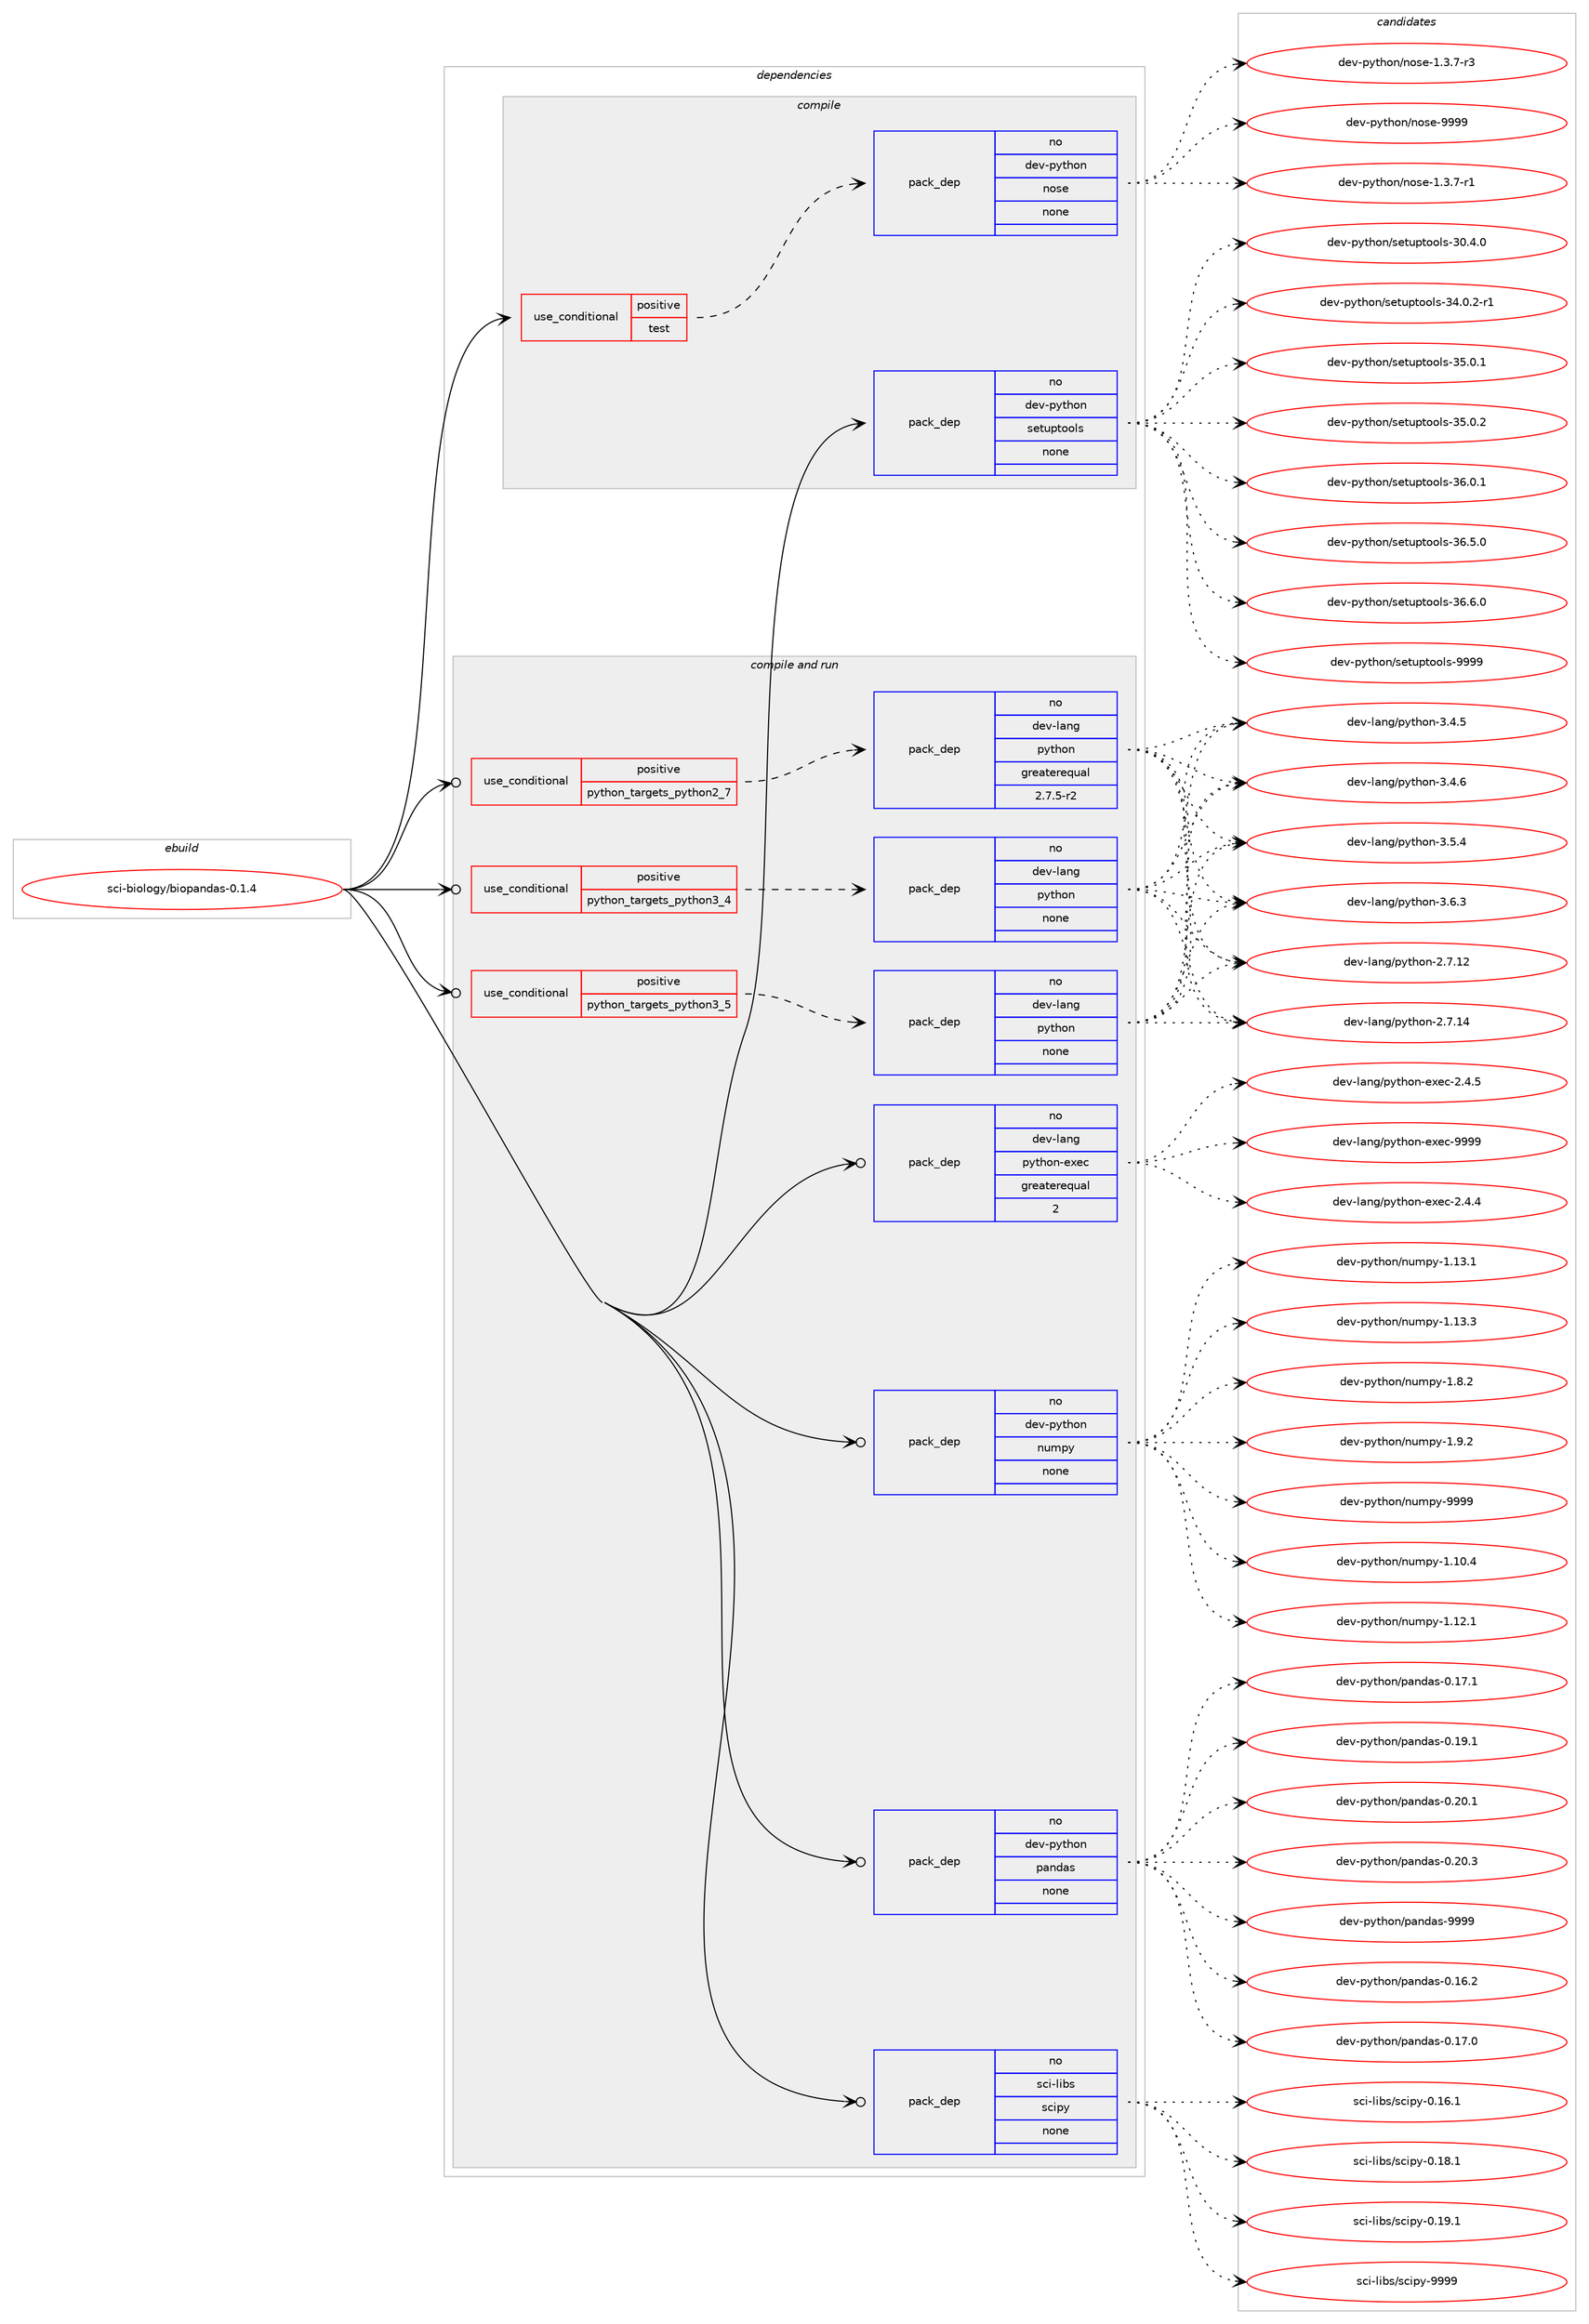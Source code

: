 digraph prolog {

# *************
# Graph options
# *************

newrank=true;
concentrate=true;
compound=true;
graph [rankdir=LR,fontname=Helvetica,fontsize=10,ranksep=1.5];#, ranksep=2.5, nodesep=0.2];
edge  [arrowhead=vee];
node  [fontname=Helvetica,fontsize=10];

# **********
# The ebuild
# **********

subgraph cluster_leftcol {
color=gray;
rank=same;
label=<<i>ebuild</i>>;
id [label="sci-biology/biopandas-0.1.4", color=red, width=4, href="../sci-biology/biopandas-0.1.4.svg"];
}

# ****************
# The dependencies
# ****************

subgraph cluster_midcol {
color=gray;
label=<<i>dependencies</i>>;
subgraph cluster_compile {
fillcolor="#eeeeee";
style=filled;
label=<<i>compile</i>>;
subgraph cond109207 {
dependency444148 [label=<<TABLE BORDER="0" CELLBORDER="1" CELLSPACING="0" CELLPADDING="4"><TR><TD ROWSPAN="3" CELLPADDING="10">use_conditional</TD></TR><TR><TD>positive</TD></TR><TR><TD>test</TD></TR></TABLE>>, shape=none, color=red];
subgraph pack327257 {
dependency444149 [label=<<TABLE BORDER="0" CELLBORDER="1" CELLSPACING="0" CELLPADDING="4" WIDTH="220"><TR><TD ROWSPAN="6" CELLPADDING="30">pack_dep</TD></TR><TR><TD WIDTH="110">no</TD></TR><TR><TD>dev-python</TD></TR><TR><TD>nose</TD></TR><TR><TD>none</TD></TR><TR><TD></TD></TR></TABLE>>, shape=none, color=blue];
}
dependency444148:e -> dependency444149:w [weight=20,style="dashed",arrowhead="vee"];
}
id:e -> dependency444148:w [weight=20,style="solid",arrowhead="vee"];
subgraph pack327258 {
dependency444150 [label=<<TABLE BORDER="0" CELLBORDER="1" CELLSPACING="0" CELLPADDING="4" WIDTH="220"><TR><TD ROWSPAN="6" CELLPADDING="30">pack_dep</TD></TR><TR><TD WIDTH="110">no</TD></TR><TR><TD>dev-python</TD></TR><TR><TD>setuptools</TD></TR><TR><TD>none</TD></TR><TR><TD></TD></TR></TABLE>>, shape=none, color=blue];
}
id:e -> dependency444150:w [weight=20,style="solid",arrowhead="vee"];
}
subgraph cluster_compileandrun {
fillcolor="#eeeeee";
style=filled;
label=<<i>compile and run</i>>;
subgraph cond109208 {
dependency444151 [label=<<TABLE BORDER="0" CELLBORDER="1" CELLSPACING="0" CELLPADDING="4"><TR><TD ROWSPAN="3" CELLPADDING="10">use_conditional</TD></TR><TR><TD>positive</TD></TR><TR><TD>python_targets_python2_7</TD></TR></TABLE>>, shape=none, color=red];
subgraph pack327259 {
dependency444152 [label=<<TABLE BORDER="0" CELLBORDER="1" CELLSPACING="0" CELLPADDING="4" WIDTH="220"><TR><TD ROWSPAN="6" CELLPADDING="30">pack_dep</TD></TR><TR><TD WIDTH="110">no</TD></TR><TR><TD>dev-lang</TD></TR><TR><TD>python</TD></TR><TR><TD>greaterequal</TD></TR><TR><TD>2.7.5-r2</TD></TR></TABLE>>, shape=none, color=blue];
}
dependency444151:e -> dependency444152:w [weight=20,style="dashed",arrowhead="vee"];
}
id:e -> dependency444151:w [weight=20,style="solid",arrowhead="odotvee"];
subgraph cond109209 {
dependency444153 [label=<<TABLE BORDER="0" CELLBORDER="1" CELLSPACING="0" CELLPADDING="4"><TR><TD ROWSPAN="3" CELLPADDING="10">use_conditional</TD></TR><TR><TD>positive</TD></TR><TR><TD>python_targets_python3_4</TD></TR></TABLE>>, shape=none, color=red];
subgraph pack327260 {
dependency444154 [label=<<TABLE BORDER="0" CELLBORDER="1" CELLSPACING="0" CELLPADDING="4" WIDTH="220"><TR><TD ROWSPAN="6" CELLPADDING="30">pack_dep</TD></TR><TR><TD WIDTH="110">no</TD></TR><TR><TD>dev-lang</TD></TR><TR><TD>python</TD></TR><TR><TD>none</TD></TR><TR><TD></TD></TR></TABLE>>, shape=none, color=blue];
}
dependency444153:e -> dependency444154:w [weight=20,style="dashed",arrowhead="vee"];
}
id:e -> dependency444153:w [weight=20,style="solid",arrowhead="odotvee"];
subgraph cond109210 {
dependency444155 [label=<<TABLE BORDER="0" CELLBORDER="1" CELLSPACING="0" CELLPADDING="4"><TR><TD ROWSPAN="3" CELLPADDING="10">use_conditional</TD></TR><TR><TD>positive</TD></TR><TR><TD>python_targets_python3_5</TD></TR></TABLE>>, shape=none, color=red];
subgraph pack327261 {
dependency444156 [label=<<TABLE BORDER="0" CELLBORDER="1" CELLSPACING="0" CELLPADDING="4" WIDTH="220"><TR><TD ROWSPAN="6" CELLPADDING="30">pack_dep</TD></TR><TR><TD WIDTH="110">no</TD></TR><TR><TD>dev-lang</TD></TR><TR><TD>python</TD></TR><TR><TD>none</TD></TR><TR><TD></TD></TR></TABLE>>, shape=none, color=blue];
}
dependency444155:e -> dependency444156:w [weight=20,style="dashed",arrowhead="vee"];
}
id:e -> dependency444155:w [weight=20,style="solid",arrowhead="odotvee"];
subgraph pack327262 {
dependency444157 [label=<<TABLE BORDER="0" CELLBORDER="1" CELLSPACING="0" CELLPADDING="4" WIDTH="220"><TR><TD ROWSPAN="6" CELLPADDING="30">pack_dep</TD></TR><TR><TD WIDTH="110">no</TD></TR><TR><TD>dev-lang</TD></TR><TR><TD>python-exec</TD></TR><TR><TD>greaterequal</TD></TR><TR><TD>2</TD></TR></TABLE>>, shape=none, color=blue];
}
id:e -> dependency444157:w [weight=20,style="solid",arrowhead="odotvee"];
subgraph pack327263 {
dependency444158 [label=<<TABLE BORDER="0" CELLBORDER="1" CELLSPACING="0" CELLPADDING="4" WIDTH="220"><TR><TD ROWSPAN="6" CELLPADDING="30">pack_dep</TD></TR><TR><TD WIDTH="110">no</TD></TR><TR><TD>dev-python</TD></TR><TR><TD>numpy</TD></TR><TR><TD>none</TD></TR><TR><TD></TD></TR></TABLE>>, shape=none, color=blue];
}
id:e -> dependency444158:w [weight=20,style="solid",arrowhead="odotvee"];
subgraph pack327264 {
dependency444159 [label=<<TABLE BORDER="0" CELLBORDER="1" CELLSPACING="0" CELLPADDING="4" WIDTH="220"><TR><TD ROWSPAN="6" CELLPADDING="30">pack_dep</TD></TR><TR><TD WIDTH="110">no</TD></TR><TR><TD>dev-python</TD></TR><TR><TD>pandas</TD></TR><TR><TD>none</TD></TR><TR><TD></TD></TR></TABLE>>, shape=none, color=blue];
}
id:e -> dependency444159:w [weight=20,style="solid",arrowhead="odotvee"];
subgraph pack327265 {
dependency444160 [label=<<TABLE BORDER="0" CELLBORDER="1" CELLSPACING="0" CELLPADDING="4" WIDTH="220"><TR><TD ROWSPAN="6" CELLPADDING="30">pack_dep</TD></TR><TR><TD WIDTH="110">no</TD></TR><TR><TD>sci-libs</TD></TR><TR><TD>scipy</TD></TR><TR><TD>none</TD></TR><TR><TD></TD></TR></TABLE>>, shape=none, color=blue];
}
id:e -> dependency444160:w [weight=20,style="solid",arrowhead="odotvee"];
}
subgraph cluster_run {
fillcolor="#eeeeee";
style=filled;
label=<<i>run</i>>;
}
}

# **************
# The candidates
# **************

subgraph cluster_choices {
rank=same;
color=gray;
label=<<i>candidates</i>>;

subgraph choice327257 {
color=black;
nodesep=1;
choice10010111845112121116104111110471101111151014549465146554511449 [label="dev-python/nose-1.3.7-r1", color=red, width=4,href="../dev-python/nose-1.3.7-r1.svg"];
choice10010111845112121116104111110471101111151014549465146554511451 [label="dev-python/nose-1.3.7-r3", color=red, width=4,href="../dev-python/nose-1.3.7-r3.svg"];
choice10010111845112121116104111110471101111151014557575757 [label="dev-python/nose-9999", color=red, width=4,href="../dev-python/nose-9999.svg"];
dependency444149:e -> choice10010111845112121116104111110471101111151014549465146554511449:w [style=dotted,weight="100"];
dependency444149:e -> choice10010111845112121116104111110471101111151014549465146554511451:w [style=dotted,weight="100"];
dependency444149:e -> choice10010111845112121116104111110471101111151014557575757:w [style=dotted,weight="100"];
}
subgraph choice327258 {
color=black;
nodesep=1;
choice100101118451121211161041111104711510111611711211611111110811545514846524648 [label="dev-python/setuptools-30.4.0", color=red, width=4,href="../dev-python/setuptools-30.4.0.svg"];
choice1001011184511212111610411111047115101116117112116111111108115455152464846504511449 [label="dev-python/setuptools-34.0.2-r1", color=red, width=4,href="../dev-python/setuptools-34.0.2-r1.svg"];
choice100101118451121211161041111104711510111611711211611111110811545515346484649 [label="dev-python/setuptools-35.0.1", color=red, width=4,href="../dev-python/setuptools-35.0.1.svg"];
choice100101118451121211161041111104711510111611711211611111110811545515346484650 [label="dev-python/setuptools-35.0.2", color=red, width=4,href="../dev-python/setuptools-35.0.2.svg"];
choice100101118451121211161041111104711510111611711211611111110811545515446484649 [label="dev-python/setuptools-36.0.1", color=red, width=4,href="../dev-python/setuptools-36.0.1.svg"];
choice100101118451121211161041111104711510111611711211611111110811545515446534648 [label="dev-python/setuptools-36.5.0", color=red, width=4,href="../dev-python/setuptools-36.5.0.svg"];
choice100101118451121211161041111104711510111611711211611111110811545515446544648 [label="dev-python/setuptools-36.6.0", color=red, width=4,href="../dev-python/setuptools-36.6.0.svg"];
choice10010111845112121116104111110471151011161171121161111111081154557575757 [label="dev-python/setuptools-9999", color=red, width=4,href="../dev-python/setuptools-9999.svg"];
dependency444150:e -> choice100101118451121211161041111104711510111611711211611111110811545514846524648:w [style=dotted,weight="100"];
dependency444150:e -> choice1001011184511212111610411111047115101116117112116111111108115455152464846504511449:w [style=dotted,weight="100"];
dependency444150:e -> choice100101118451121211161041111104711510111611711211611111110811545515346484649:w [style=dotted,weight="100"];
dependency444150:e -> choice100101118451121211161041111104711510111611711211611111110811545515346484650:w [style=dotted,weight="100"];
dependency444150:e -> choice100101118451121211161041111104711510111611711211611111110811545515446484649:w [style=dotted,weight="100"];
dependency444150:e -> choice100101118451121211161041111104711510111611711211611111110811545515446534648:w [style=dotted,weight="100"];
dependency444150:e -> choice100101118451121211161041111104711510111611711211611111110811545515446544648:w [style=dotted,weight="100"];
dependency444150:e -> choice10010111845112121116104111110471151011161171121161111111081154557575757:w [style=dotted,weight="100"];
}
subgraph choice327259 {
color=black;
nodesep=1;
choice10010111845108971101034711212111610411111045504655464950 [label="dev-lang/python-2.7.12", color=red, width=4,href="../dev-lang/python-2.7.12.svg"];
choice10010111845108971101034711212111610411111045504655464952 [label="dev-lang/python-2.7.14", color=red, width=4,href="../dev-lang/python-2.7.14.svg"];
choice100101118451089711010347112121116104111110455146524653 [label="dev-lang/python-3.4.5", color=red, width=4,href="../dev-lang/python-3.4.5.svg"];
choice100101118451089711010347112121116104111110455146524654 [label="dev-lang/python-3.4.6", color=red, width=4,href="../dev-lang/python-3.4.6.svg"];
choice100101118451089711010347112121116104111110455146534652 [label="dev-lang/python-3.5.4", color=red, width=4,href="../dev-lang/python-3.5.4.svg"];
choice100101118451089711010347112121116104111110455146544651 [label="dev-lang/python-3.6.3", color=red, width=4,href="../dev-lang/python-3.6.3.svg"];
dependency444152:e -> choice10010111845108971101034711212111610411111045504655464950:w [style=dotted,weight="100"];
dependency444152:e -> choice10010111845108971101034711212111610411111045504655464952:w [style=dotted,weight="100"];
dependency444152:e -> choice100101118451089711010347112121116104111110455146524653:w [style=dotted,weight="100"];
dependency444152:e -> choice100101118451089711010347112121116104111110455146524654:w [style=dotted,weight="100"];
dependency444152:e -> choice100101118451089711010347112121116104111110455146534652:w [style=dotted,weight="100"];
dependency444152:e -> choice100101118451089711010347112121116104111110455146544651:w [style=dotted,weight="100"];
}
subgraph choice327260 {
color=black;
nodesep=1;
choice10010111845108971101034711212111610411111045504655464950 [label="dev-lang/python-2.7.12", color=red, width=4,href="../dev-lang/python-2.7.12.svg"];
choice10010111845108971101034711212111610411111045504655464952 [label="dev-lang/python-2.7.14", color=red, width=4,href="../dev-lang/python-2.7.14.svg"];
choice100101118451089711010347112121116104111110455146524653 [label="dev-lang/python-3.4.5", color=red, width=4,href="../dev-lang/python-3.4.5.svg"];
choice100101118451089711010347112121116104111110455146524654 [label="dev-lang/python-3.4.6", color=red, width=4,href="../dev-lang/python-3.4.6.svg"];
choice100101118451089711010347112121116104111110455146534652 [label="dev-lang/python-3.5.4", color=red, width=4,href="../dev-lang/python-3.5.4.svg"];
choice100101118451089711010347112121116104111110455146544651 [label="dev-lang/python-3.6.3", color=red, width=4,href="../dev-lang/python-3.6.3.svg"];
dependency444154:e -> choice10010111845108971101034711212111610411111045504655464950:w [style=dotted,weight="100"];
dependency444154:e -> choice10010111845108971101034711212111610411111045504655464952:w [style=dotted,weight="100"];
dependency444154:e -> choice100101118451089711010347112121116104111110455146524653:w [style=dotted,weight="100"];
dependency444154:e -> choice100101118451089711010347112121116104111110455146524654:w [style=dotted,weight="100"];
dependency444154:e -> choice100101118451089711010347112121116104111110455146534652:w [style=dotted,weight="100"];
dependency444154:e -> choice100101118451089711010347112121116104111110455146544651:w [style=dotted,weight="100"];
}
subgraph choice327261 {
color=black;
nodesep=1;
choice10010111845108971101034711212111610411111045504655464950 [label="dev-lang/python-2.7.12", color=red, width=4,href="../dev-lang/python-2.7.12.svg"];
choice10010111845108971101034711212111610411111045504655464952 [label="dev-lang/python-2.7.14", color=red, width=4,href="../dev-lang/python-2.7.14.svg"];
choice100101118451089711010347112121116104111110455146524653 [label="dev-lang/python-3.4.5", color=red, width=4,href="../dev-lang/python-3.4.5.svg"];
choice100101118451089711010347112121116104111110455146524654 [label="dev-lang/python-3.4.6", color=red, width=4,href="../dev-lang/python-3.4.6.svg"];
choice100101118451089711010347112121116104111110455146534652 [label="dev-lang/python-3.5.4", color=red, width=4,href="../dev-lang/python-3.5.4.svg"];
choice100101118451089711010347112121116104111110455146544651 [label="dev-lang/python-3.6.3", color=red, width=4,href="../dev-lang/python-3.6.3.svg"];
dependency444156:e -> choice10010111845108971101034711212111610411111045504655464950:w [style=dotted,weight="100"];
dependency444156:e -> choice10010111845108971101034711212111610411111045504655464952:w [style=dotted,weight="100"];
dependency444156:e -> choice100101118451089711010347112121116104111110455146524653:w [style=dotted,weight="100"];
dependency444156:e -> choice100101118451089711010347112121116104111110455146524654:w [style=dotted,weight="100"];
dependency444156:e -> choice100101118451089711010347112121116104111110455146534652:w [style=dotted,weight="100"];
dependency444156:e -> choice100101118451089711010347112121116104111110455146544651:w [style=dotted,weight="100"];
}
subgraph choice327262 {
color=black;
nodesep=1;
choice1001011184510897110103471121211161041111104510112010199455046524652 [label="dev-lang/python-exec-2.4.4", color=red, width=4,href="../dev-lang/python-exec-2.4.4.svg"];
choice1001011184510897110103471121211161041111104510112010199455046524653 [label="dev-lang/python-exec-2.4.5", color=red, width=4,href="../dev-lang/python-exec-2.4.5.svg"];
choice10010111845108971101034711212111610411111045101120101994557575757 [label="dev-lang/python-exec-9999", color=red, width=4,href="../dev-lang/python-exec-9999.svg"];
dependency444157:e -> choice1001011184510897110103471121211161041111104510112010199455046524652:w [style=dotted,weight="100"];
dependency444157:e -> choice1001011184510897110103471121211161041111104510112010199455046524653:w [style=dotted,weight="100"];
dependency444157:e -> choice10010111845108971101034711212111610411111045101120101994557575757:w [style=dotted,weight="100"];
}
subgraph choice327263 {
color=black;
nodesep=1;
choice100101118451121211161041111104711011710911212145494649484652 [label="dev-python/numpy-1.10.4", color=red, width=4,href="../dev-python/numpy-1.10.4.svg"];
choice100101118451121211161041111104711011710911212145494649504649 [label="dev-python/numpy-1.12.1", color=red, width=4,href="../dev-python/numpy-1.12.1.svg"];
choice100101118451121211161041111104711011710911212145494649514649 [label="dev-python/numpy-1.13.1", color=red, width=4,href="../dev-python/numpy-1.13.1.svg"];
choice100101118451121211161041111104711011710911212145494649514651 [label="dev-python/numpy-1.13.3", color=red, width=4,href="../dev-python/numpy-1.13.3.svg"];
choice1001011184511212111610411111047110117109112121454946564650 [label="dev-python/numpy-1.8.2", color=red, width=4,href="../dev-python/numpy-1.8.2.svg"];
choice1001011184511212111610411111047110117109112121454946574650 [label="dev-python/numpy-1.9.2", color=red, width=4,href="../dev-python/numpy-1.9.2.svg"];
choice10010111845112121116104111110471101171091121214557575757 [label="dev-python/numpy-9999", color=red, width=4,href="../dev-python/numpy-9999.svg"];
dependency444158:e -> choice100101118451121211161041111104711011710911212145494649484652:w [style=dotted,weight="100"];
dependency444158:e -> choice100101118451121211161041111104711011710911212145494649504649:w [style=dotted,weight="100"];
dependency444158:e -> choice100101118451121211161041111104711011710911212145494649514649:w [style=dotted,weight="100"];
dependency444158:e -> choice100101118451121211161041111104711011710911212145494649514651:w [style=dotted,weight="100"];
dependency444158:e -> choice1001011184511212111610411111047110117109112121454946564650:w [style=dotted,weight="100"];
dependency444158:e -> choice1001011184511212111610411111047110117109112121454946574650:w [style=dotted,weight="100"];
dependency444158:e -> choice10010111845112121116104111110471101171091121214557575757:w [style=dotted,weight="100"];
}
subgraph choice327264 {
color=black;
nodesep=1;
choice1001011184511212111610411111047112971101009711545484649544650 [label="dev-python/pandas-0.16.2", color=red, width=4,href="../dev-python/pandas-0.16.2.svg"];
choice1001011184511212111610411111047112971101009711545484649554648 [label="dev-python/pandas-0.17.0", color=red, width=4,href="../dev-python/pandas-0.17.0.svg"];
choice1001011184511212111610411111047112971101009711545484649554649 [label="dev-python/pandas-0.17.1", color=red, width=4,href="../dev-python/pandas-0.17.1.svg"];
choice1001011184511212111610411111047112971101009711545484649574649 [label="dev-python/pandas-0.19.1", color=red, width=4,href="../dev-python/pandas-0.19.1.svg"];
choice1001011184511212111610411111047112971101009711545484650484649 [label="dev-python/pandas-0.20.1", color=red, width=4,href="../dev-python/pandas-0.20.1.svg"];
choice1001011184511212111610411111047112971101009711545484650484651 [label="dev-python/pandas-0.20.3", color=red, width=4,href="../dev-python/pandas-0.20.3.svg"];
choice100101118451121211161041111104711297110100971154557575757 [label="dev-python/pandas-9999", color=red, width=4,href="../dev-python/pandas-9999.svg"];
dependency444159:e -> choice1001011184511212111610411111047112971101009711545484649544650:w [style=dotted,weight="100"];
dependency444159:e -> choice1001011184511212111610411111047112971101009711545484649554648:w [style=dotted,weight="100"];
dependency444159:e -> choice1001011184511212111610411111047112971101009711545484649554649:w [style=dotted,weight="100"];
dependency444159:e -> choice1001011184511212111610411111047112971101009711545484649574649:w [style=dotted,weight="100"];
dependency444159:e -> choice1001011184511212111610411111047112971101009711545484650484649:w [style=dotted,weight="100"];
dependency444159:e -> choice1001011184511212111610411111047112971101009711545484650484651:w [style=dotted,weight="100"];
dependency444159:e -> choice100101118451121211161041111104711297110100971154557575757:w [style=dotted,weight="100"];
}
subgraph choice327265 {
color=black;
nodesep=1;
choice115991054510810598115471159910511212145484649544649 [label="sci-libs/scipy-0.16.1", color=red, width=4,href="../sci-libs/scipy-0.16.1.svg"];
choice115991054510810598115471159910511212145484649564649 [label="sci-libs/scipy-0.18.1", color=red, width=4,href="../sci-libs/scipy-0.18.1.svg"];
choice115991054510810598115471159910511212145484649574649 [label="sci-libs/scipy-0.19.1", color=red, width=4,href="../sci-libs/scipy-0.19.1.svg"];
choice11599105451081059811547115991051121214557575757 [label="sci-libs/scipy-9999", color=red, width=4,href="../sci-libs/scipy-9999.svg"];
dependency444160:e -> choice115991054510810598115471159910511212145484649544649:w [style=dotted,weight="100"];
dependency444160:e -> choice115991054510810598115471159910511212145484649564649:w [style=dotted,weight="100"];
dependency444160:e -> choice115991054510810598115471159910511212145484649574649:w [style=dotted,weight="100"];
dependency444160:e -> choice11599105451081059811547115991051121214557575757:w [style=dotted,weight="100"];
}
}

}
